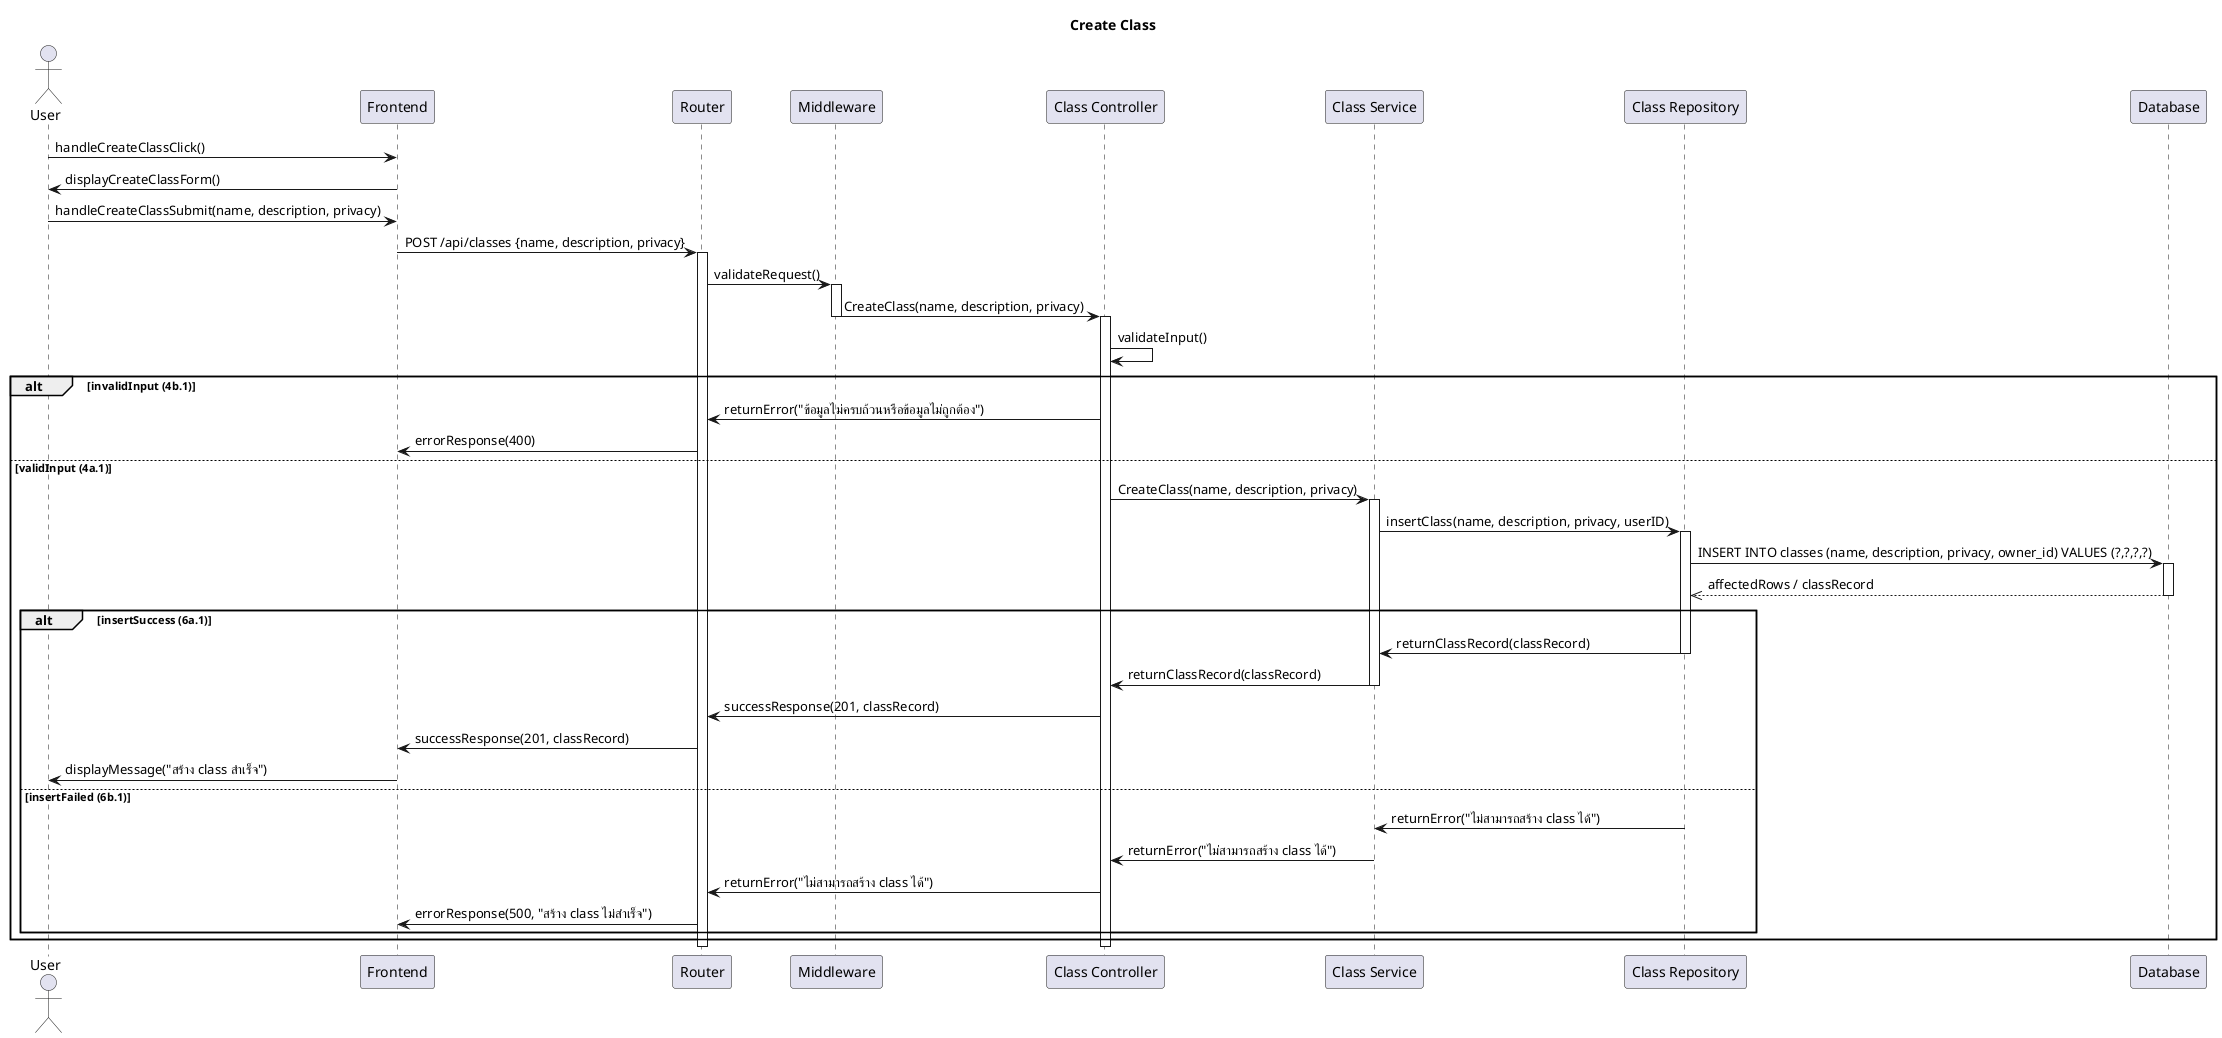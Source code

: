 @startuml
title Create Class

actor User
participant "Frontend" as FE
participant Router
participant "Middleware" as MW
participant "Class Controller" as Controller
participant "Class Service" as Service
participant "Class Repository" as Repository
participant "Database" as DB

'Display Create Class Form'
User -> FE: handleCreateClassClick()
FE -> User: displayCreateClassForm()

'Submit Create Class'
User -> FE: handleCreateClassSubmit(name, description, privacy)
FE -> Router: POST /api/classes {name, description, privacy}
activate Router
Router -> MW: validateRequest()
activate MW
MW -> Controller: CreateClass(name, description, privacy)
deactivate MW
activate Controller
Controller -> Controller: validateInput()
alt invalidInput (4b.1)
    Controller -> Router: returnError("ข้อมูลไม่ครบถ้วนหรือข้อมูลไม่ถูกต้อง")
    Router -> FE: errorResponse(400)
else validInput (4a.1)
    Controller -> Service: CreateClass(name, description, privacy)
    activate Service
    Service -> Repository: insertClass(name, description, privacy, userID)
    activate Repository
    Repository -> DB: INSERT INTO classes (name, description, privacy, owner_id) VALUES (?,?,?,?)
    activate DB
    DB -->> Repository: affectedRows / classRecord
    deactivate DB
    alt insertSuccess (6a.1)
        Repository -> Service: returnClassRecord(classRecord)
        deactivate Repository
        Service -> Controller: returnClassRecord(classRecord)
        deactivate Service
        Controller -> Router: successResponse(201, classRecord)
        Router -> FE: successResponse(201, classRecord)
        FE -> User: displayMessage("สร้าง class สำเร็จ")
    else insertFailed (6b.1)
        Repository -> Service: returnError("ไม่สามารถสร้าง class ได้")
        deactivate Repository
        Service -> Controller: returnError("ไม่สามารถสร้าง class ได้")
        deactivate Service
        Controller -> Router: returnError("ไม่สามารถสร้าง class ได้")
        Router -> FE: errorResponse(500, "สร้าง class ไม่สำเร็จ")
    end
end
deactivate Controller
deactivate Router

@enduml

